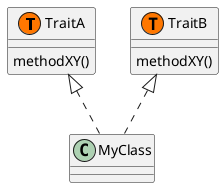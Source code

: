 @startuml
TraitA <|.. MyClass
TraitB <|.. MyClass

class TraitA << (T,#FF7700) >> {
    methodXY()
}

class TraitB << (T,#FF7700) >> {
    methodXY()
}
@enduml